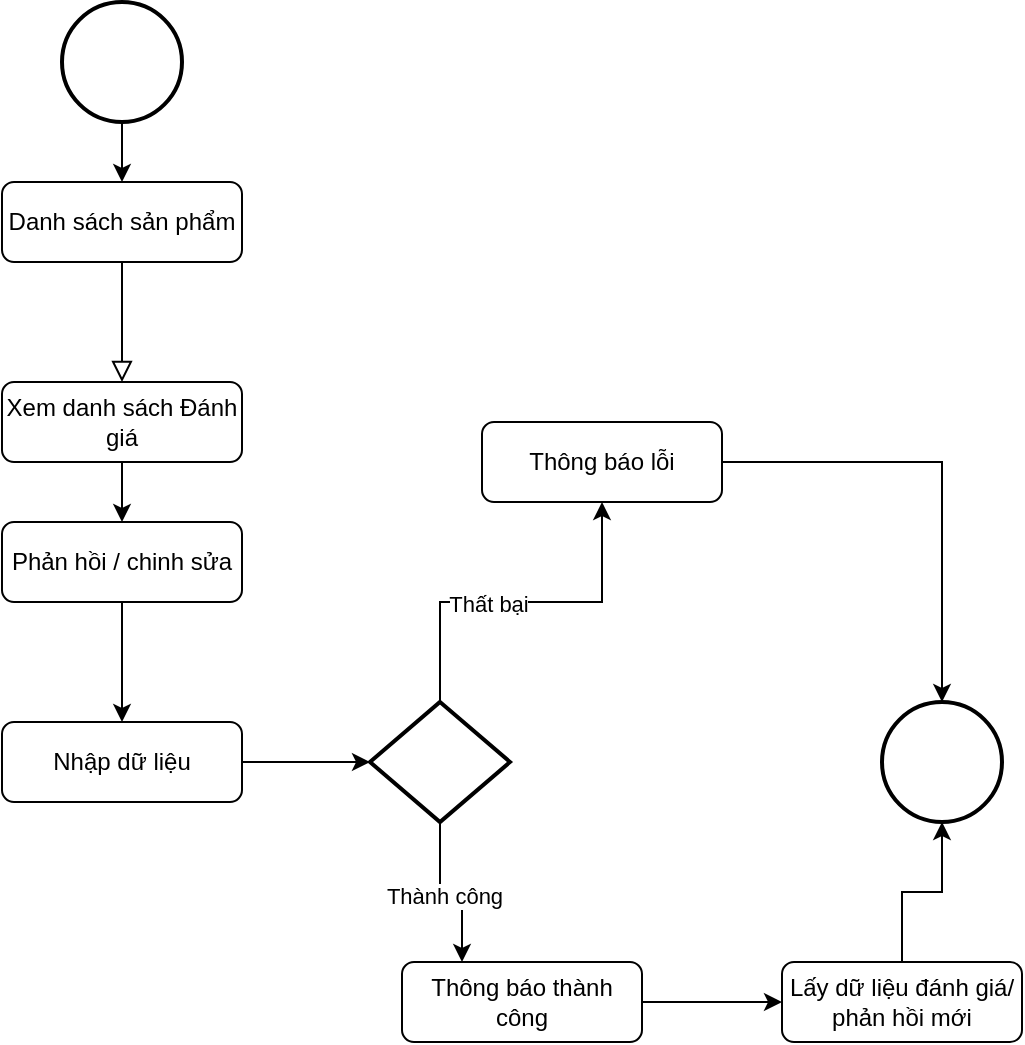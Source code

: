 <mxfile version="22.1.21" type="device">
  <diagram id="C5RBs43oDa-KdzZeNtuy" name="Page-1">
    <mxGraphModel dx="1501" dy="1882" grid="1" gridSize="10" guides="1" tooltips="1" connect="1" arrows="1" fold="1" page="1" pageScale="1" pageWidth="827" pageHeight="1169" math="0" shadow="0">
      <root>
        <mxCell id="WIyWlLk6GJQsqaUBKTNV-0" />
        <mxCell id="WIyWlLk6GJQsqaUBKTNV-1" parent="WIyWlLk6GJQsqaUBKTNV-0" />
        <mxCell id="WIyWlLk6GJQsqaUBKTNV-2" value="" style="rounded=0;html=1;jettySize=auto;orthogonalLoop=1;fontSize=11;endArrow=block;endFill=0;endSize=8;strokeWidth=1;shadow=0;labelBackgroundColor=none;edgeStyle=orthogonalEdgeStyle;" parent="WIyWlLk6GJQsqaUBKTNV-1" source="WIyWlLk6GJQsqaUBKTNV-3" target="wapDn4ke5paYR7dqivaq-3" edge="1">
          <mxGeometry relative="1" as="geometry">
            <mxPoint x="220" y="170" as="targetPoint" />
          </mxGeometry>
        </mxCell>
        <mxCell id="WIyWlLk6GJQsqaUBKTNV-3" value="Danh sách sản phẩm" style="rounded=1;whiteSpace=wrap;html=1;fontSize=12;glass=0;strokeWidth=1;shadow=0;" parent="WIyWlLk6GJQsqaUBKTNV-1" vertex="1">
          <mxGeometry x="160" y="80" width="120" height="40" as="geometry" />
        </mxCell>
        <mxCell id="wapDn4ke5paYR7dqivaq-9" style="edgeStyle=orthogonalEdgeStyle;rounded=0;orthogonalLoop=1;jettySize=auto;html=1;" edge="1" parent="WIyWlLk6GJQsqaUBKTNV-1" source="WIyWlLk6GJQsqaUBKTNV-11" target="wapDn4ke5paYR7dqivaq-8">
          <mxGeometry relative="1" as="geometry" />
        </mxCell>
        <mxCell id="WIyWlLk6GJQsqaUBKTNV-11" value="Nhập dữ liệu" style="rounded=1;whiteSpace=wrap;html=1;fontSize=12;glass=0;strokeWidth=1;shadow=0;" parent="WIyWlLk6GJQsqaUBKTNV-1" vertex="1">
          <mxGeometry x="160" y="350" width="120" height="40" as="geometry" />
        </mxCell>
        <mxCell id="wapDn4ke5paYR7dqivaq-1" value="" style="edgeStyle=orthogonalEdgeStyle;rounded=0;orthogonalLoop=1;jettySize=auto;html=1;" edge="1" parent="WIyWlLk6GJQsqaUBKTNV-1" source="wapDn4ke5paYR7dqivaq-0" target="WIyWlLk6GJQsqaUBKTNV-3">
          <mxGeometry relative="1" as="geometry" />
        </mxCell>
        <mxCell id="wapDn4ke5paYR7dqivaq-0" value="" style="strokeWidth=2;html=1;shape=mxgraph.flowchart.start_2;whiteSpace=wrap;" vertex="1" parent="WIyWlLk6GJQsqaUBKTNV-1">
          <mxGeometry x="190" y="-10" width="60" height="60" as="geometry" />
        </mxCell>
        <mxCell id="wapDn4ke5paYR7dqivaq-2" value="" style="strokeWidth=2;html=1;shape=mxgraph.flowchart.start_2;whiteSpace=wrap;" vertex="1" parent="WIyWlLk6GJQsqaUBKTNV-1">
          <mxGeometry x="600" y="340" width="60" height="60" as="geometry" />
        </mxCell>
        <mxCell id="wapDn4ke5paYR7dqivaq-6" value="" style="edgeStyle=orthogonalEdgeStyle;rounded=0;orthogonalLoop=1;jettySize=auto;html=1;" edge="1" parent="WIyWlLk6GJQsqaUBKTNV-1" source="wapDn4ke5paYR7dqivaq-3" target="wapDn4ke5paYR7dqivaq-5">
          <mxGeometry relative="1" as="geometry" />
        </mxCell>
        <mxCell id="wapDn4ke5paYR7dqivaq-3" value="Xem danh sách Đánh giá" style="rounded=1;whiteSpace=wrap;html=1;fontSize=12;glass=0;strokeWidth=1;shadow=0;" vertex="1" parent="WIyWlLk6GJQsqaUBKTNV-1">
          <mxGeometry x="160" y="180" width="120" height="40" as="geometry" />
        </mxCell>
        <mxCell id="wapDn4ke5paYR7dqivaq-7" value="" style="edgeStyle=orthogonalEdgeStyle;rounded=0;orthogonalLoop=1;jettySize=auto;html=1;" edge="1" parent="WIyWlLk6GJQsqaUBKTNV-1" source="wapDn4ke5paYR7dqivaq-5" target="WIyWlLk6GJQsqaUBKTNV-11">
          <mxGeometry relative="1" as="geometry" />
        </mxCell>
        <mxCell id="wapDn4ke5paYR7dqivaq-5" value="Phản hồi / chinh sửa" style="rounded=1;whiteSpace=wrap;html=1;fontSize=12;glass=0;strokeWidth=1;shadow=0;" vertex="1" parent="WIyWlLk6GJQsqaUBKTNV-1">
          <mxGeometry x="160" y="250" width="120" height="40" as="geometry" />
        </mxCell>
        <mxCell id="wapDn4ke5paYR7dqivaq-11" value="" style="edgeStyle=orthogonalEdgeStyle;rounded=0;orthogonalLoop=1;jettySize=auto;html=1;" edge="1" parent="WIyWlLk6GJQsqaUBKTNV-1" source="wapDn4ke5paYR7dqivaq-8" target="wapDn4ke5paYR7dqivaq-12">
          <mxGeometry relative="1" as="geometry">
            <mxPoint x="407" y="280" as="targetPoint" />
          </mxGeometry>
        </mxCell>
        <mxCell id="wapDn4ke5paYR7dqivaq-13" value="Thất bại" style="edgeLabel;html=1;align=center;verticalAlign=middle;resizable=0;points=[];" vertex="1" connectable="0" parent="wapDn4ke5paYR7dqivaq-11">
          <mxGeometry x="-0.189" y="-1" relative="1" as="geometry">
            <mxPoint as="offset" />
          </mxGeometry>
        </mxCell>
        <mxCell id="wapDn4ke5paYR7dqivaq-15" style="edgeStyle=orthogonalEdgeStyle;rounded=0;orthogonalLoop=1;jettySize=auto;html=1;entryX=0.25;entryY=0;entryDx=0;entryDy=0;" edge="1" parent="WIyWlLk6GJQsqaUBKTNV-1" source="wapDn4ke5paYR7dqivaq-8" target="wapDn4ke5paYR7dqivaq-14">
          <mxGeometry relative="1" as="geometry" />
        </mxCell>
        <mxCell id="wapDn4ke5paYR7dqivaq-16" value="Thành công" style="edgeLabel;html=1;align=center;verticalAlign=middle;resizable=0;points=[];" vertex="1" connectable="0" parent="wapDn4ke5paYR7dqivaq-15">
          <mxGeometry x="-0.101" y="-2" relative="1" as="geometry">
            <mxPoint as="offset" />
          </mxGeometry>
        </mxCell>
        <mxCell id="wapDn4ke5paYR7dqivaq-8" value="" style="strokeWidth=2;html=1;shape=mxgraph.flowchart.decision;whiteSpace=wrap;" vertex="1" parent="WIyWlLk6GJQsqaUBKTNV-1">
          <mxGeometry x="344" y="340" width="70" height="60" as="geometry" />
        </mxCell>
        <mxCell id="wapDn4ke5paYR7dqivaq-17" style="edgeStyle=orthogonalEdgeStyle;rounded=0;orthogonalLoop=1;jettySize=auto;html=1;" edge="1" parent="WIyWlLk6GJQsqaUBKTNV-1" source="wapDn4ke5paYR7dqivaq-12" target="wapDn4ke5paYR7dqivaq-2">
          <mxGeometry relative="1" as="geometry" />
        </mxCell>
        <mxCell id="wapDn4ke5paYR7dqivaq-12" value="Thông báo lỗi" style="rounded=1;whiteSpace=wrap;html=1;fontSize=12;glass=0;strokeWidth=1;shadow=0;" vertex="1" parent="WIyWlLk6GJQsqaUBKTNV-1">
          <mxGeometry x="400" y="200" width="120" height="40" as="geometry" />
        </mxCell>
        <mxCell id="wapDn4ke5paYR7dqivaq-20" value="" style="edgeStyle=orthogonalEdgeStyle;rounded=0;orthogonalLoop=1;jettySize=auto;html=1;" edge="1" parent="WIyWlLk6GJQsqaUBKTNV-1" source="wapDn4ke5paYR7dqivaq-14" target="wapDn4ke5paYR7dqivaq-19">
          <mxGeometry relative="1" as="geometry" />
        </mxCell>
        <mxCell id="wapDn4ke5paYR7dqivaq-14" value="Thông báo thành công" style="rounded=1;whiteSpace=wrap;html=1;fontSize=12;glass=0;strokeWidth=1;shadow=0;" vertex="1" parent="WIyWlLk6GJQsqaUBKTNV-1">
          <mxGeometry x="360" y="470" width="120" height="40" as="geometry" />
        </mxCell>
        <mxCell id="wapDn4ke5paYR7dqivaq-21" style="edgeStyle=orthogonalEdgeStyle;rounded=0;orthogonalLoop=1;jettySize=auto;html=1;" edge="1" parent="WIyWlLk6GJQsqaUBKTNV-1" source="wapDn4ke5paYR7dqivaq-19" target="wapDn4ke5paYR7dqivaq-2">
          <mxGeometry relative="1" as="geometry" />
        </mxCell>
        <mxCell id="wapDn4ke5paYR7dqivaq-19" value="Lấy dữ liệu đánh giá/ phản hồi mới" style="rounded=1;whiteSpace=wrap;html=1;fontSize=12;glass=0;strokeWidth=1;shadow=0;" vertex="1" parent="WIyWlLk6GJQsqaUBKTNV-1">
          <mxGeometry x="550" y="470" width="120" height="40" as="geometry" />
        </mxCell>
      </root>
    </mxGraphModel>
  </diagram>
</mxfile>

